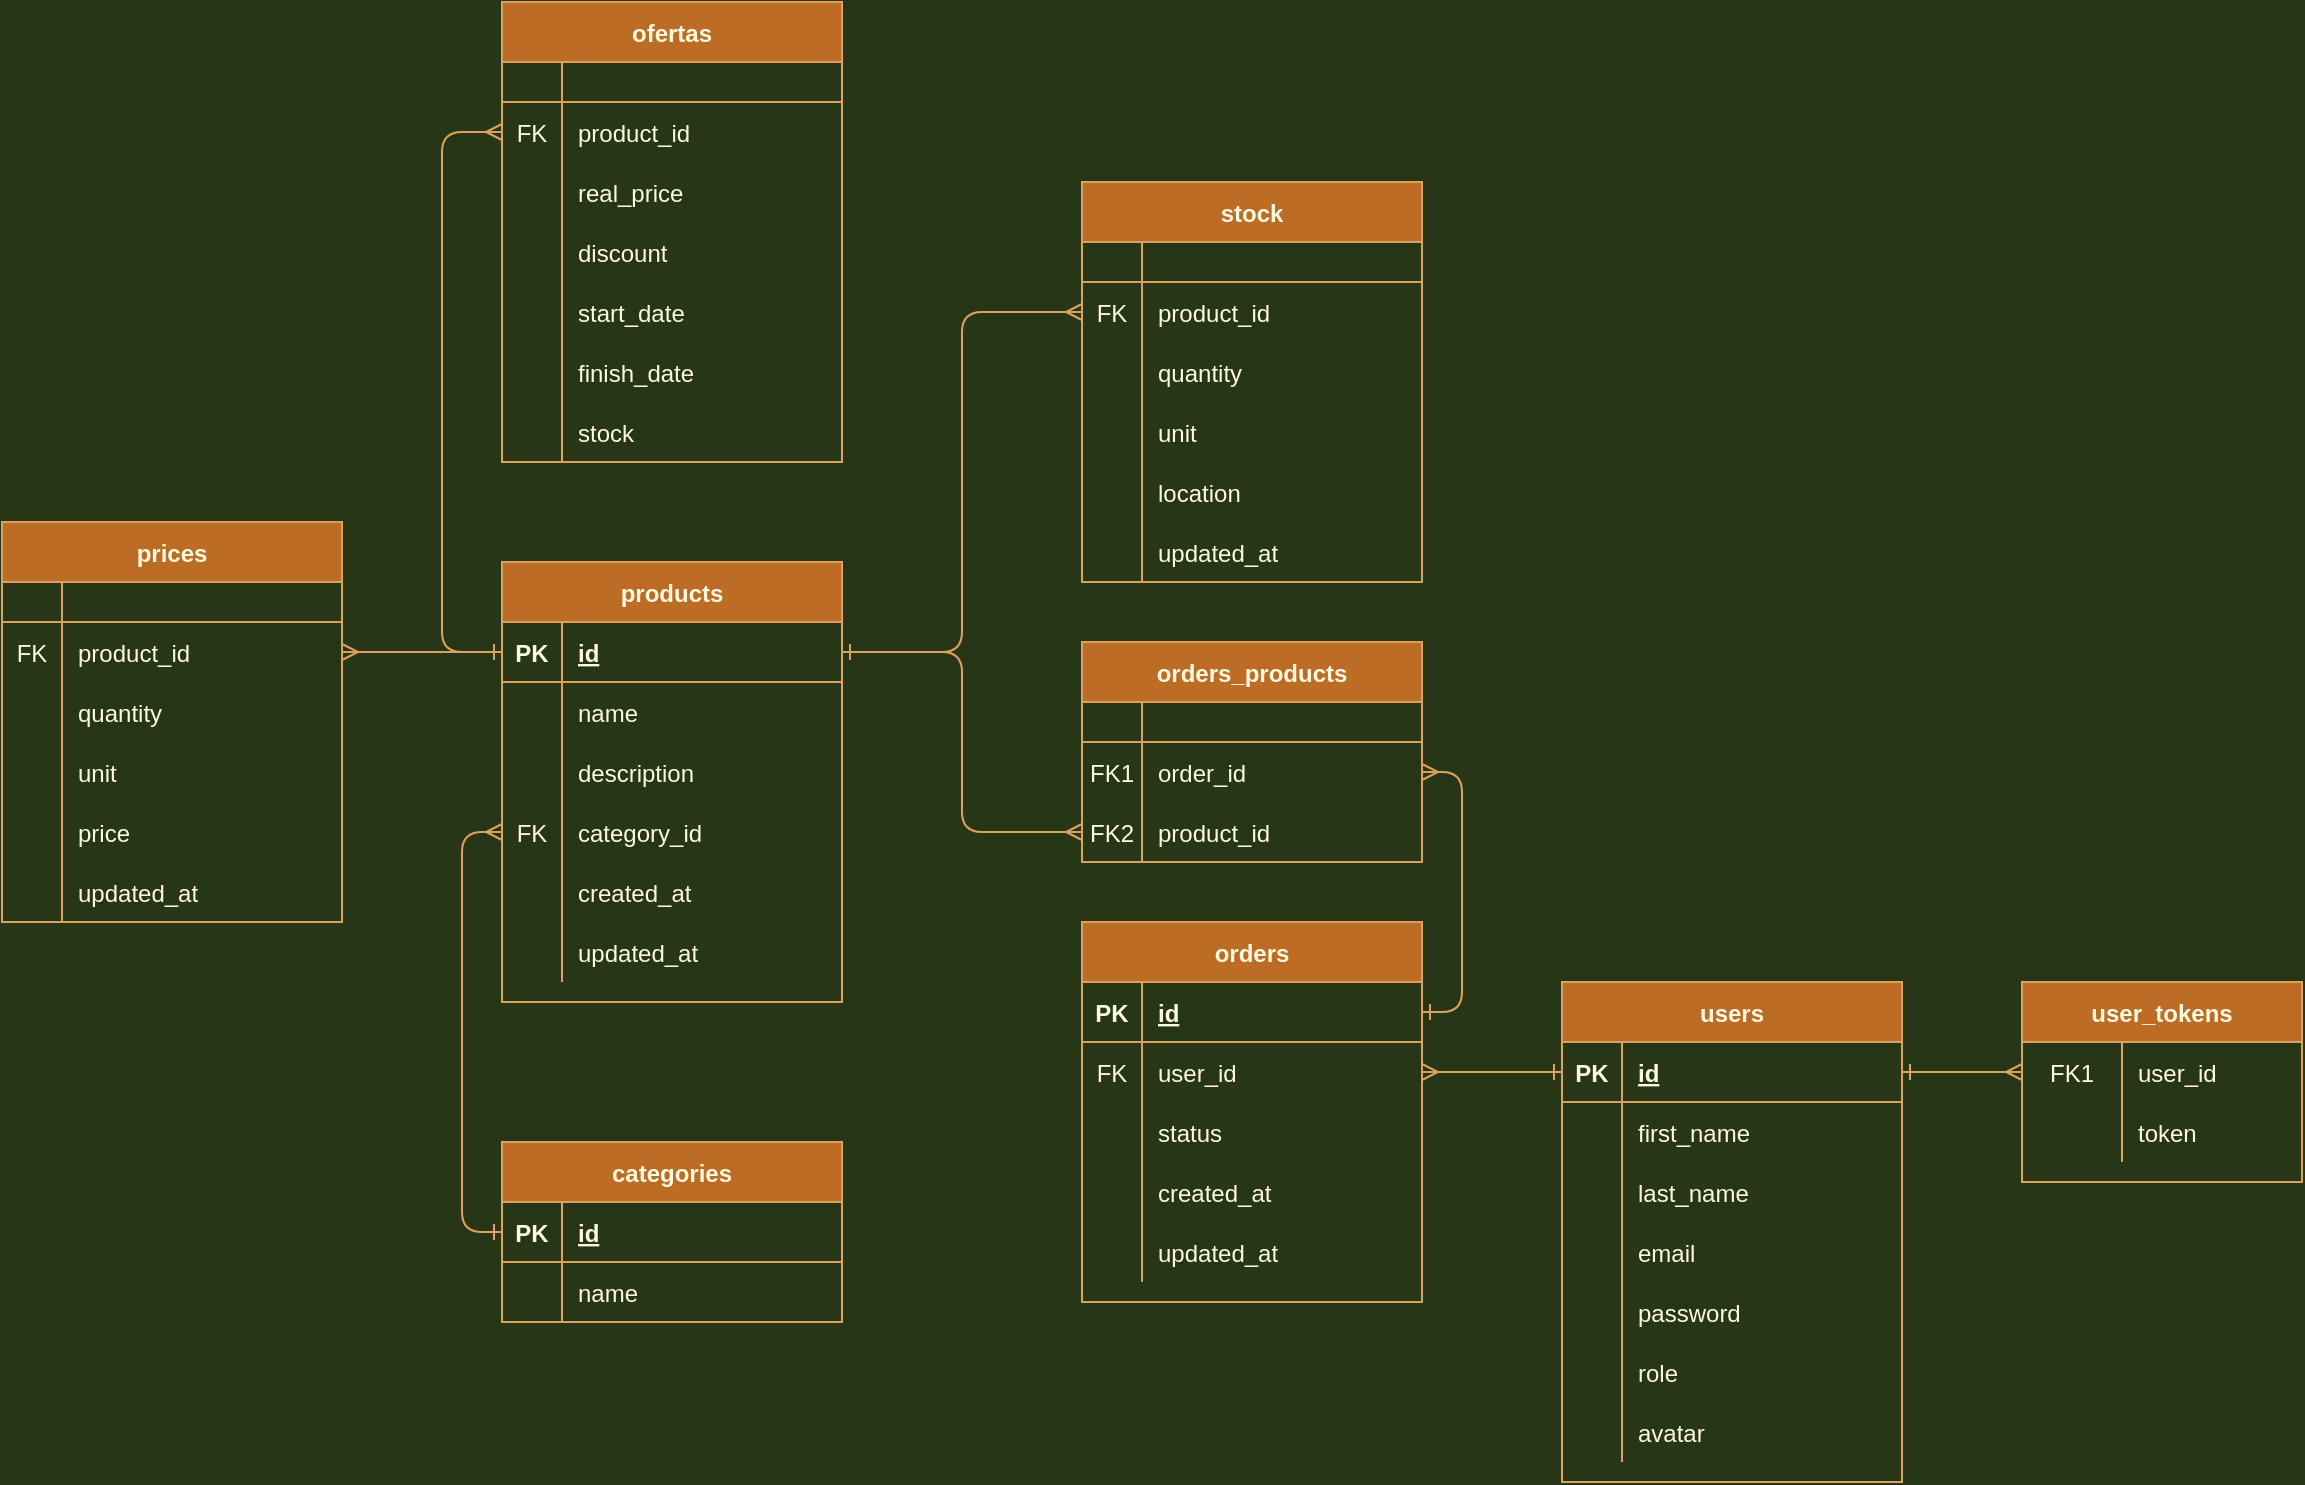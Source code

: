 <mxfile version="13.6.2" type="device"><diagram id="R2lEEEUBdFMjLlhIrx00" name="Page-1"><mxGraphModel dx="1435" dy="567" grid="1" gridSize="10" guides="1" tooltips="1" connect="1" arrows="1" fold="1" page="1" pageScale="1" pageWidth="2339" pageHeight="3300" background="#283618" math="0" shadow="0" extFonts="Permanent Marker^https://fonts.googleapis.com/css?family=Permanent+Marker"><root><mxCell id="0"/><mxCell id="1" parent="0"/><mxCell id="SYfzDxAd3I1rTl1McYDr-88" style="edgeStyle=orthogonalEdgeStyle;orthogonalLoop=1;jettySize=auto;html=1;exitX=1;exitY=0.5;exitDx=0;exitDy=0;entryX=1;entryY=0.5;entryDx=0;entryDy=0;startArrow=ERmany;startFill=0;endArrow=ERone;endFill=0;strokeColor=#DDA15E;fillColor=#BC6C25;fontColor=#FEFAE0;labelBackgroundColor=#283618;" parent="1" source="SYfzDxAd3I1rTl1McYDr-72" target="SYfzDxAd3I1rTl1McYDr-53" edge="1"><mxGeometry relative="1" as="geometry"/></mxCell><mxCell id="SYfzDxAd3I1rTl1McYDr-89" style="edgeStyle=orthogonalEdgeStyle;orthogonalLoop=1;jettySize=auto;html=1;exitX=0;exitY=0.5;exitDx=0;exitDy=0;entryX=1;entryY=0.5;entryDx=0;entryDy=0;startArrow=ERmany;startFill=0;endArrow=ERone;endFill=0;strokeColor=#DDA15E;fillColor=#BC6C25;fontColor=#FEFAE0;labelBackgroundColor=#283618;" parent="1" source="SYfzDxAd3I1rTl1McYDr-75" target="SYfzDxAd3I1rTl1McYDr-7" edge="1"><mxGeometry relative="1" as="geometry"/></mxCell><mxCell id="SYfzDxAd3I1rTl1McYDr-121" style="edgeStyle=orthogonalEdgeStyle;orthogonalLoop=1;jettySize=auto;html=1;exitX=0;exitY=0.5;exitDx=0;exitDy=0;entryX=1;entryY=0.5;entryDx=0;entryDy=0;startArrow=ERmany;startFill=0;endArrow=ERone;endFill=0;strokeColor=#DDA15E;fillColor=#BC6C25;fontColor=#FEFAE0;labelBackgroundColor=#283618;" parent="1" source="C-vyLk0tnHw3VtMMgP7b-6" target="C-vyLk0tnHw3VtMMgP7b-24" edge="1"><mxGeometry relative="1" as="geometry"/></mxCell><mxCell id="hUjxSvqDLBmVxp2FciCc-8" value="ofertas" style="shape=table;startSize=30;container=1;collapsible=1;childLayout=tableLayout;fixedRows=1;rowLines=0;fontStyle=1;align=center;resizeLast=1;fillColor=#BC6C25;strokeColor=#DDA15E;fontColor=#FEFAE0;" vertex="1" parent="1"><mxGeometry x="400" y="100" width="170" height="230" as="geometry"/></mxCell><mxCell id="hUjxSvqDLBmVxp2FciCc-9" value="" style="shape=partialRectangle;collapsible=0;dropTarget=0;pointerEvents=0;fillColor=none;points=[[0,0.5],[1,0.5]];portConstraint=eastwest;top=0;left=0;right=0;bottom=1;strokeColor=#DDA15E;fontColor=#FEFAE0;" vertex="1" parent="hUjxSvqDLBmVxp2FciCc-8"><mxGeometry y="30" width="170" height="20" as="geometry"/></mxCell><mxCell id="hUjxSvqDLBmVxp2FciCc-10" value="" style="shape=partialRectangle;overflow=hidden;connectable=0;fillColor=none;top=0;left=0;bottom=0;right=0;fontStyle=1;strokeColor=#DDA15E;fontColor=#FEFAE0;" vertex="1" parent="hUjxSvqDLBmVxp2FciCc-9"><mxGeometry width="30" height="20" as="geometry"/></mxCell><mxCell id="hUjxSvqDLBmVxp2FciCc-11" value="" style="shape=partialRectangle;overflow=hidden;connectable=0;fillColor=none;top=0;left=0;bottom=0;right=0;align=left;spacingLeft=6;fontStyle=5;strokeColor=#DDA15E;fontColor=#FEFAE0;" vertex="1" parent="hUjxSvqDLBmVxp2FciCc-9"><mxGeometry x="30" width="140" height="20" as="geometry"/></mxCell><mxCell id="hUjxSvqDLBmVxp2FciCc-12" value="" style="shape=partialRectangle;collapsible=0;dropTarget=0;pointerEvents=0;fillColor=none;points=[[0,0.5],[1,0.5]];portConstraint=eastwest;top=0;left=0;right=0;bottom=0;strokeColor=#DDA15E;fontColor=#FEFAE0;" vertex="1" parent="hUjxSvqDLBmVxp2FciCc-8"><mxGeometry y="50" width="170" height="30" as="geometry"/></mxCell><mxCell id="hUjxSvqDLBmVxp2FciCc-13" value="FK" style="shape=partialRectangle;overflow=hidden;connectable=0;fillColor=none;top=0;left=0;bottom=0;right=0;strokeColor=#DDA15E;fontColor=#FEFAE0;" vertex="1" parent="hUjxSvqDLBmVxp2FciCc-12"><mxGeometry width="30" height="30" as="geometry"/></mxCell><mxCell id="hUjxSvqDLBmVxp2FciCc-14" value="product_id" style="shape=partialRectangle;overflow=hidden;connectable=0;fillColor=none;top=0;left=0;bottom=0;right=0;align=left;spacingLeft=6;strokeColor=#DDA15E;fontColor=#FEFAE0;" vertex="1" parent="hUjxSvqDLBmVxp2FciCc-12"><mxGeometry x="30" width="140" height="30" as="geometry"/></mxCell><mxCell id="hUjxSvqDLBmVxp2FciCc-15" value="" style="shape=partialRectangle;collapsible=0;dropTarget=0;pointerEvents=0;fillColor=none;points=[[0,0.5],[1,0.5]];portConstraint=eastwest;top=0;left=0;right=0;bottom=0;strokeColor=#DDA15E;fontColor=#FEFAE0;" vertex="1" parent="hUjxSvqDLBmVxp2FciCc-8"><mxGeometry y="80" width="170" height="30" as="geometry"/></mxCell><mxCell id="hUjxSvqDLBmVxp2FciCc-16" value="" style="shape=partialRectangle;overflow=hidden;connectable=0;fillColor=none;top=0;left=0;bottom=0;right=0;strokeColor=#DDA15E;fontColor=#FEFAE0;" vertex="1" parent="hUjxSvqDLBmVxp2FciCc-15"><mxGeometry width="30" height="30" as="geometry"/></mxCell><mxCell id="hUjxSvqDLBmVxp2FciCc-17" value="real_price" style="shape=partialRectangle;overflow=hidden;connectable=0;fillColor=none;top=0;left=0;bottom=0;right=0;align=left;spacingLeft=6;strokeColor=#DDA15E;fontColor=#FEFAE0;" vertex="1" parent="hUjxSvqDLBmVxp2FciCc-15"><mxGeometry x="30" width="140" height="30" as="geometry"/></mxCell><mxCell id="hUjxSvqDLBmVxp2FciCc-18" value="" style="shape=partialRectangle;collapsible=0;dropTarget=0;pointerEvents=0;fillColor=none;points=[[0,0.5],[1,0.5]];portConstraint=eastwest;top=0;left=0;right=0;bottom=0;strokeColor=#DDA15E;fontColor=#FEFAE0;" vertex="1" parent="hUjxSvqDLBmVxp2FciCc-8"><mxGeometry y="110" width="170" height="30" as="geometry"/></mxCell><mxCell id="hUjxSvqDLBmVxp2FciCc-19" value="" style="shape=partialRectangle;overflow=hidden;connectable=0;fillColor=none;top=0;left=0;bottom=0;right=0;strokeColor=#DDA15E;fontColor=#FEFAE0;" vertex="1" parent="hUjxSvqDLBmVxp2FciCc-18"><mxGeometry width="30" height="30" as="geometry"/></mxCell><mxCell id="hUjxSvqDLBmVxp2FciCc-20" value="discount" style="shape=partialRectangle;overflow=hidden;connectable=0;fillColor=none;top=0;left=0;bottom=0;right=0;align=left;spacingLeft=6;strokeColor=#DDA15E;fontColor=#FEFAE0;" vertex="1" parent="hUjxSvqDLBmVxp2FciCc-18"><mxGeometry x="30" width="140" height="30" as="geometry"/></mxCell><mxCell id="hUjxSvqDLBmVxp2FciCc-21" value="" style="shape=partialRectangle;collapsible=0;dropTarget=0;pointerEvents=0;fillColor=none;points=[[0,0.5],[1,0.5]];portConstraint=eastwest;top=0;left=0;right=0;bottom=0;strokeColor=#DDA15E;fontColor=#FEFAE0;" vertex="1" parent="hUjxSvqDLBmVxp2FciCc-8"><mxGeometry y="140" width="170" height="30" as="geometry"/></mxCell><mxCell id="hUjxSvqDLBmVxp2FciCc-22" value="" style="shape=partialRectangle;overflow=hidden;connectable=0;fillColor=none;top=0;left=0;bottom=0;right=0;strokeColor=#DDA15E;fontColor=#FEFAE0;" vertex="1" parent="hUjxSvqDLBmVxp2FciCc-21"><mxGeometry width="30" height="30" as="geometry"/></mxCell><mxCell id="hUjxSvqDLBmVxp2FciCc-23" value="start_date" style="shape=partialRectangle;overflow=hidden;connectable=0;fillColor=none;top=0;left=0;bottom=0;right=0;align=left;spacingLeft=6;strokeColor=#DDA15E;fontColor=#FEFAE0;" vertex="1" parent="hUjxSvqDLBmVxp2FciCc-21"><mxGeometry x="30" width="140" height="30" as="geometry"/></mxCell><mxCell id="hUjxSvqDLBmVxp2FciCc-24" value="" style="shape=partialRectangle;collapsible=0;dropTarget=0;pointerEvents=0;fillColor=none;points=[[0,0.5],[1,0.5]];portConstraint=eastwest;top=0;left=0;right=0;bottom=0;strokeColor=#DDA15E;fontColor=#FEFAE0;" vertex="1" parent="hUjxSvqDLBmVxp2FciCc-8"><mxGeometry y="170" width="170" height="30" as="geometry"/></mxCell><mxCell id="hUjxSvqDLBmVxp2FciCc-25" value="" style="shape=partialRectangle;overflow=hidden;connectable=0;fillColor=none;top=0;left=0;bottom=0;right=0;strokeColor=#DDA15E;fontColor=#FEFAE0;" vertex="1" parent="hUjxSvqDLBmVxp2FciCc-24"><mxGeometry width="30" height="30" as="geometry"/></mxCell><mxCell id="hUjxSvqDLBmVxp2FciCc-26" value="finish_date" style="shape=partialRectangle;overflow=hidden;connectable=0;fillColor=none;top=0;left=0;bottom=0;right=0;align=left;spacingLeft=6;strokeColor=#DDA15E;fontColor=#FEFAE0;" vertex="1" parent="hUjxSvqDLBmVxp2FciCc-24"><mxGeometry x="30" width="140" height="30" as="geometry"/></mxCell><mxCell id="hUjxSvqDLBmVxp2FciCc-39" value="" style="shape=partialRectangle;collapsible=0;dropTarget=0;pointerEvents=0;fillColor=none;points=[[0,0.5],[1,0.5]];portConstraint=eastwest;top=0;left=0;right=0;bottom=0;strokeColor=#DDA15E;fontColor=#FEFAE0;" vertex="1" parent="hUjxSvqDLBmVxp2FciCc-8"><mxGeometry y="200" width="170" height="30" as="geometry"/></mxCell><mxCell id="hUjxSvqDLBmVxp2FciCc-40" value="" style="shape=partialRectangle;overflow=hidden;connectable=0;fillColor=none;top=0;left=0;bottom=0;right=0;strokeColor=#DDA15E;fontColor=#FEFAE0;" vertex="1" parent="hUjxSvqDLBmVxp2FciCc-39"><mxGeometry width="30" height="30" as="geometry"/></mxCell><mxCell id="hUjxSvqDLBmVxp2FciCc-41" value="stock" style="shape=partialRectangle;overflow=hidden;connectable=0;fillColor=none;top=0;left=0;bottom=0;right=0;align=left;spacingLeft=6;strokeColor=#DDA15E;fontColor=#FEFAE0;" vertex="1" parent="hUjxSvqDLBmVxp2FciCc-39"><mxGeometry x="30" width="140" height="30" as="geometry"/></mxCell><mxCell id="SYfzDxAd3I1rTl1McYDr-52" value="orders" style="shape=table;startSize=30;container=1;collapsible=1;childLayout=tableLayout;fixedRows=1;rowLines=0;fontStyle=1;align=center;resizeLast=1;fillColor=#BC6C25;strokeColor=#DDA15E;fontColor=#FEFAE0;" parent="1" vertex="1"><mxGeometry x="690" y="560" width="170" height="190" as="geometry"/></mxCell><mxCell id="SYfzDxAd3I1rTl1McYDr-53" value="" style="shape=partialRectangle;collapsible=0;dropTarget=0;pointerEvents=0;fillColor=none;points=[[0,0.5],[1,0.5]];portConstraint=eastwest;top=0;left=0;right=0;bottom=1;strokeColor=#DDA15E;fontColor=#FEFAE0;" parent="SYfzDxAd3I1rTl1McYDr-52" vertex="1"><mxGeometry y="30" width="170" height="30" as="geometry"/></mxCell><mxCell id="SYfzDxAd3I1rTl1McYDr-54" value="PK" style="shape=partialRectangle;overflow=hidden;connectable=0;fillColor=none;top=0;left=0;bottom=0;right=0;fontStyle=1;strokeColor=#DDA15E;fontColor=#FEFAE0;" parent="SYfzDxAd3I1rTl1McYDr-53" vertex="1"><mxGeometry width="30" height="30" as="geometry"/></mxCell><mxCell id="SYfzDxAd3I1rTl1McYDr-55" value="id" style="shape=partialRectangle;overflow=hidden;connectable=0;fillColor=none;top=0;left=0;bottom=0;right=0;align=left;spacingLeft=6;fontStyle=5;strokeColor=#DDA15E;fontColor=#FEFAE0;" parent="SYfzDxAd3I1rTl1McYDr-53" vertex="1"><mxGeometry x="30" width="140" height="30" as="geometry"/></mxCell><mxCell id="SYfzDxAd3I1rTl1McYDr-56" value="" style="shape=partialRectangle;collapsible=0;dropTarget=0;pointerEvents=0;fillColor=none;points=[[0,0.5],[1,0.5]];portConstraint=eastwest;top=0;left=0;right=0;bottom=0;strokeColor=#DDA15E;fontColor=#FEFAE0;" parent="SYfzDxAd3I1rTl1McYDr-52" vertex="1"><mxGeometry y="60" width="170" height="30" as="geometry"/></mxCell><mxCell id="SYfzDxAd3I1rTl1McYDr-57" value="FK" style="shape=partialRectangle;overflow=hidden;connectable=0;fillColor=none;top=0;left=0;bottom=0;right=0;strokeColor=#DDA15E;fontColor=#FEFAE0;" parent="SYfzDxAd3I1rTl1McYDr-56" vertex="1"><mxGeometry width="30" height="30" as="geometry"/></mxCell><mxCell id="SYfzDxAd3I1rTl1McYDr-58" value="user_id" style="shape=partialRectangle;overflow=hidden;connectable=0;fillColor=none;top=0;left=0;bottom=0;right=0;align=left;spacingLeft=6;strokeColor=#DDA15E;fontColor=#FEFAE0;" parent="SYfzDxAd3I1rTl1McYDr-56" vertex="1"><mxGeometry x="30" width="140" height="30" as="geometry"/></mxCell><mxCell id="SYfzDxAd3I1rTl1McYDr-59" value="" style="shape=partialRectangle;collapsible=0;dropTarget=0;pointerEvents=0;fillColor=none;points=[[0,0.5],[1,0.5]];portConstraint=eastwest;top=0;left=0;right=0;bottom=0;strokeColor=#DDA15E;fontColor=#FEFAE0;" parent="SYfzDxAd3I1rTl1McYDr-52" vertex="1"><mxGeometry y="90" width="170" height="30" as="geometry"/></mxCell><mxCell id="SYfzDxAd3I1rTl1McYDr-60" value="" style="shape=partialRectangle;overflow=hidden;connectable=0;fillColor=none;top=0;left=0;bottom=0;right=0;strokeColor=#DDA15E;fontColor=#FEFAE0;" parent="SYfzDxAd3I1rTl1McYDr-59" vertex="1"><mxGeometry width="30" height="30" as="geometry"/></mxCell><mxCell id="SYfzDxAd3I1rTl1McYDr-61" value="status" style="shape=partialRectangle;overflow=hidden;connectable=0;fillColor=none;top=0;left=0;bottom=0;right=0;align=left;spacingLeft=6;strokeColor=#DDA15E;fontColor=#FEFAE0;" parent="SYfzDxAd3I1rTl1McYDr-59" vertex="1"><mxGeometry x="30" width="140" height="30" as="geometry"/></mxCell><mxCell id="SYfzDxAd3I1rTl1McYDr-62" value="" style="shape=partialRectangle;collapsible=0;dropTarget=0;pointerEvents=0;fillColor=none;points=[[0,0.5],[1,0.5]];portConstraint=eastwest;top=0;left=0;right=0;bottom=0;strokeColor=#DDA15E;fontColor=#FEFAE0;" parent="SYfzDxAd3I1rTl1McYDr-52" vertex="1"><mxGeometry y="120" width="170" height="30" as="geometry"/></mxCell><mxCell id="SYfzDxAd3I1rTl1McYDr-63" value="" style="shape=partialRectangle;overflow=hidden;connectable=0;fillColor=none;top=0;left=0;bottom=0;right=0;strokeColor=#DDA15E;fontColor=#FEFAE0;" parent="SYfzDxAd3I1rTl1McYDr-62" vertex="1"><mxGeometry width="30" height="30" as="geometry"/></mxCell><mxCell id="SYfzDxAd3I1rTl1McYDr-64" value="created_at" style="shape=partialRectangle;overflow=hidden;connectable=0;fillColor=none;top=0;left=0;bottom=0;right=0;align=left;spacingLeft=6;strokeColor=#DDA15E;fontColor=#FEFAE0;" parent="SYfzDxAd3I1rTl1McYDr-62" vertex="1"><mxGeometry x="30" width="140" height="30" as="geometry"/></mxCell><mxCell id="SYfzDxAd3I1rTl1McYDr-65" value="" style="shape=partialRectangle;collapsible=0;dropTarget=0;pointerEvents=0;fillColor=none;points=[[0,0.5],[1,0.5]];portConstraint=eastwest;top=0;left=0;right=0;bottom=0;strokeColor=#DDA15E;fontColor=#FEFAE0;" parent="SYfzDxAd3I1rTl1McYDr-52" vertex="1"><mxGeometry y="150" width="170" height="30" as="geometry"/></mxCell><mxCell id="SYfzDxAd3I1rTl1McYDr-66" value="" style="shape=partialRectangle;overflow=hidden;connectable=0;fillColor=none;top=0;left=0;bottom=0;right=0;strokeColor=#DDA15E;fontColor=#FEFAE0;" parent="SYfzDxAd3I1rTl1McYDr-65" vertex="1"><mxGeometry width="30" height="30" as="geometry"/></mxCell><mxCell id="SYfzDxAd3I1rTl1McYDr-67" value="updated_at" style="shape=partialRectangle;overflow=hidden;connectable=0;fillColor=none;top=0;left=0;bottom=0;right=0;align=left;spacingLeft=6;strokeColor=#DDA15E;fontColor=#FEFAE0;" parent="SYfzDxAd3I1rTl1McYDr-65" vertex="1"><mxGeometry x="30" width="140" height="30" as="geometry"/></mxCell><mxCell id="SYfzDxAd3I1rTl1McYDr-176" style="edgeStyle=orthogonalEdgeStyle;orthogonalLoop=1;jettySize=auto;html=1;exitX=0;exitY=0.5;exitDx=0;exitDy=0;entryX=0;entryY=0.5;entryDx=0;entryDy=0;startArrow=ERone;startFill=0;endArrow=ERmany;endFill=0;strokeColor=#DDA15E;fillColor=#BC6C25;fontColor=#FEFAE0;labelBackgroundColor=#283618;" parent="1" source="SYfzDxAd3I1rTl1McYDr-20" target="SYfzDxAd3I1rTl1McYDr-48" edge="1"><mxGeometry relative="1" as="geometry"/></mxCell><mxCell id="SYfzDxAd3I1rTl1McYDr-177" style="edgeStyle=orthogonalEdgeStyle;orthogonalLoop=1;jettySize=auto;html=1;exitX=0;exitY=0.5;exitDx=0;exitDy=0;entryX=1;entryY=0.5;entryDx=0;entryDy=0;startArrow=ERone;startFill=0;endArrow=ERmany;endFill=0;strokeColor=#DDA15E;fillColor=#BC6C25;fontColor=#FEFAE0;labelBackgroundColor=#283618;" parent="1" source="SYfzDxAd3I1rTl1McYDr-7" target="SYfzDxAd3I1rTl1McYDr-139" edge="1"><mxGeometry relative="1" as="geometry"/></mxCell><mxCell id="SYfzDxAd3I1rTl1McYDr-179" style="edgeStyle=orthogonalEdgeStyle;orthogonalLoop=1;jettySize=auto;html=1;exitX=0;exitY=0.5;exitDx=0;exitDy=0;entryX=1;entryY=0.5;entryDx=0;entryDy=0;startArrow=ERone;startFill=0;endArrow=ERmany;endFill=0;strokeColor=#DDA15E;fillColor=#BC6C25;fontColor=#FEFAE0;labelBackgroundColor=#283618;" parent="1" source="C-vyLk0tnHw3VtMMgP7b-24" target="SYfzDxAd3I1rTl1McYDr-56" edge="1"><mxGeometry relative="1" as="geometry"/></mxCell><mxCell id="SYfzDxAd3I1rTl1McYDr-6" value="products" style="shape=table;startSize=30;container=1;collapsible=1;childLayout=tableLayout;fixedRows=1;rowLines=0;fontStyle=1;align=center;resizeLast=1;fillColor=#BC6C25;strokeColor=#DDA15E;fontColor=#FEFAE0;" parent="1" vertex="1"><mxGeometry x="400" y="380" width="170" height="220" as="geometry"/></mxCell><mxCell id="SYfzDxAd3I1rTl1McYDr-7" value="" style="shape=partialRectangle;collapsible=0;dropTarget=0;pointerEvents=0;fillColor=none;points=[[0,0.5],[1,0.5]];portConstraint=eastwest;top=0;left=0;right=0;bottom=1;strokeColor=#DDA15E;fontColor=#FEFAE0;" parent="SYfzDxAd3I1rTl1McYDr-6" vertex="1"><mxGeometry y="30" width="170" height="30" as="geometry"/></mxCell><mxCell id="SYfzDxAd3I1rTl1McYDr-8" value="PK" style="shape=partialRectangle;overflow=hidden;connectable=0;fillColor=none;top=0;left=0;bottom=0;right=0;fontStyle=1;strokeColor=#DDA15E;fontColor=#FEFAE0;" parent="SYfzDxAd3I1rTl1McYDr-7" vertex="1"><mxGeometry width="30" height="30" as="geometry"/></mxCell><mxCell id="SYfzDxAd3I1rTl1McYDr-9" value="id" style="shape=partialRectangle;overflow=hidden;connectable=0;fillColor=none;top=0;left=0;bottom=0;right=0;align=left;spacingLeft=6;fontStyle=5;strokeColor=#DDA15E;fontColor=#FEFAE0;" parent="SYfzDxAd3I1rTl1McYDr-7" vertex="1"><mxGeometry x="30" width="140" height="30" as="geometry"/></mxCell><mxCell id="SYfzDxAd3I1rTl1McYDr-10" value="" style="shape=partialRectangle;collapsible=0;dropTarget=0;pointerEvents=0;fillColor=none;points=[[0,0.5],[1,0.5]];portConstraint=eastwest;top=0;left=0;right=0;bottom=0;strokeColor=#DDA15E;fontColor=#FEFAE0;" parent="SYfzDxAd3I1rTl1McYDr-6" vertex="1"><mxGeometry y="60" width="170" height="30" as="geometry"/></mxCell><mxCell id="SYfzDxAd3I1rTl1McYDr-11" value="" style="shape=partialRectangle;overflow=hidden;connectable=0;fillColor=none;top=0;left=0;bottom=0;right=0;strokeColor=#DDA15E;fontColor=#FEFAE0;" parent="SYfzDxAd3I1rTl1McYDr-10" vertex="1"><mxGeometry width="30" height="30" as="geometry"/></mxCell><mxCell id="SYfzDxAd3I1rTl1McYDr-12" value="name" style="shape=partialRectangle;overflow=hidden;connectable=0;fillColor=none;top=0;left=0;bottom=0;right=0;align=left;spacingLeft=6;strokeColor=#DDA15E;fontColor=#FEFAE0;" parent="SYfzDxAd3I1rTl1McYDr-10" vertex="1"><mxGeometry x="30" width="140" height="30" as="geometry"/></mxCell><mxCell id="SYfzDxAd3I1rTl1McYDr-45" value="" style="shape=partialRectangle;collapsible=0;dropTarget=0;pointerEvents=0;fillColor=none;points=[[0,0.5],[1,0.5]];portConstraint=eastwest;top=0;left=0;right=0;bottom=0;strokeColor=#DDA15E;fontColor=#FEFAE0;" parent="SYfzDxAd3I1rTl1McYDr-6" vertex="1"><mxGeometry y="90" width="170" height="30" as="geometry"/></mxCell><mxCell id="SYfzDxAd3I1rTl1McYDr-46" value="" style="shape=partialRectangle;overflow=hidden;connectable=0;fillColor=none;top=0;left=0;bottom=0;right=0;strokeColor=#DDA15E;fontColor=#FEFAE0;" parent="SYfzDxAd3I1rTl1McYDr-45" vertex="1"><mxGeometry width="30" height="30" as="geometry"/></mxCell><mxCell id="SYfzDxAd3I1rTl1McYDr-47" value="description" style="shape=partialRectangle;overflow=hidden;connectable=0;fillColor=none;top=0;left=0;bottom=0;right=0;align=left;spacingLeft=6;strokeColor=#DDA15E;fontColor=#FEFAE0;" parent="SYfzDxAd3I1rTl1McYDr-45" vertex="1"><mxGeometry x="30" width="140" height="30" as="geometry"/></mxCell><mxCell id="SYfzDxAd3I1rTl1McYDr-48" value="" style="shape=partialRectangle;collapsible=0;dropTarget=0;pointerEvents=0;fillColor=none;points=[[0,0.5],[1,0.5]];portConstraint=eastwest;top=0;left=0;right=0;bottom=0;strokeColor=#DDA15E;fontColor=#FEFAE0;" parent="SYfzDxAd3I1rTl1McYDr-6" vertex="1"><mxGeometry y="120" width="170" height="30" as="geometry"/></mxCell><mxCell id="SYfzDxAd3I1rTl1McYDr-49" value="FK" style="shape=partialRectangle;overflow=hidden;connectable=0;fillColor=none;top=0;left=0;bottom=0;right=0;strokeColor=#DDA15E;fontColor=#FEFAE0;" parent="SYfzDxAd3I1rTl1McYDr-48" vertex="1"><mxGeometry width="30" height="30" as="geometry"/></mxCell><mxCell id="SYfzDxAd3I1rTl1McYDr-50" value="category_id" style="shape=partialRectangle;overflow=hidden;connectable=0;fillColor=none;top=0;left=0;bottom=0;right=0;align=left;spacingLeft=6;strokeColor=#DDA15E;fontColor=#FEFAE0;" parent="SYfzDxAd3I1rTl1McYDr-48" vertex="1"><mxGeometry x="30" width="140" height="30" as="geometry"/></mxCell><mxCell id="hUjxSvqDLBmVxp2FciCc-2" value="" style="shape=partialRectangle;collapsible=0;dropTarget=0;pointerEvents=0;fillColor=none;points=[[0,0.5],[1,0.5]];portConstraint=eastwest;top=0;left=0;right=0;bottom=0;strokeColor=#DDA15E;fontColor=#FEFAE0;" vertex="1" parent="SYfzDxAd3I1rTl1McYDr-6"><mxGeometry y="150" width="170" height="30" as="geometry"/></mxCell><mxCell id="hUjxSvqDLBmVxp2FciCc-3" value="" style="shape=partialRectangle;overflow=hidden;connectable=0;fillColor=none;top=0;left=0;bottom=0;right=0;strokeColor=#DDA15E;fontColor=#FEFAE0;" vertex="1" parent="hUjxSvqDLBmVxp2FciCc-2"><mxGeometry width="30" height="30" as="geometry"/></mxCell><mxCell id="hUjxSvqDLBmVxp2FciCc-4" value="created_at" style="shape=partialRectangle;overflow=hidden;connectable=0;fillColor=none;top=0;left=0;bottom=0;right=0;align=left;spacingLeft=6;strokeColor=#DDA15E;fontColor=#FEFAE0;" vertex="1" parent="hUjxSvqDLBmVxp2FciCc-2"><mxGeometry x="30" width="140" height="30" as="geometry"/></mxCell><mxCell id="hUjxSvqDLBmVxp2FciCc-5" value="" style="shape=partialRectangle;collapsible=0;dropTarget=0;pointerEvents=0;fillColor=none;points=[[0,0.5],[1,0.5]];portConstraint=eastwest;top=0;left=0;right=0;bottom=0;strokeColor=#DDA15E;fontColor=#FEFAE0;" vertex="1" parent="SYfzDxAd3I1rTl1McYDr-6"><mxGeometry y="180" width="170" height="30" as="geometry"/></mxCell><mxCell id="hUjxSvqDLBmVxp2FciCc-6" value="" style="shape=partialRectangle;overflow=hidden;connectable=0;fillColor=none;top=0;left=0;bottom=0;right=0;strokeColor=#DDA15E;fontColor=#FEFAE0;" vertex="1" parent="hUjxSvqDLBmVxp2FciCc-5"><mxGeometry width="30" height="30" as="geometry"/></mxCell><mxCell id="hUjxSvqDLBmVxp2FciCc-7" value="updated_at" style="shape=partialRectangle;overflow=hidden;connectable=0;fillColor=none;top=0;left=0;bottom=0;right=0;align=left;spacingLeft=6;strokeColor=#DDA15E;fontColor=#FEFAE0;" vertex="1" parent="hUjxSvqDLBmVxp2FciCc-5"><mxGeometry x="30" width="140" height="30" as="geometry"/></mxCell><mxCell id="SYfzDxAd3I1rTl1McYDr-135" value="prices" style="shape=table;startSize=30;container=1;collapsible=1;childLayout=tableLayout;fixedRows=1;rowLines=0;fontStyle=1;align=center;resizeLast=1;fillColor=#BC6C25;strokeColor=#DDA15E;fontColor=#FEFAE0;" parent="1" vertex="1"><mxGeometry x="150" y="360" width="170" height="200" as="geometry"/></mxCell><mxCell id="SYfzDxAd3I1rTl1McYDr-136" value="" style="shape=partialRectangle;collapsible=0;dropTarget=0;pointerEvents=0;fillColor=none;points=[[0,0.5],[1,0.5]];portConstraint=eastwest;top=0;left=0;right=0;bottom=1;strokeColor=#DDA15E;fontColor=#FEFAE0;" parent="SYfzDxAd3I1rTl1McYDr-135" vertex="1"><mxGeometry y="30" width="170" height="20" as="geometry"/></mxCell><mxCell id="SYfzDxAd3I1rTl1McYDr-137" value="" style="shape=partialRectangle;overflow=hidden;connectable=0;fillColor=none;top=0;left=0;bottom=0;right=0;fontStyle=1;strokeColor=#DDA15E;fontColor=#FEFAE0;" parent="SYfzDxAd3I1rTl1McYDr-136" vertex="1"><mxGeometry width="30" height="20" as="geometry"/></mxCell><mxCell id="SYfzDxAd3I1rTl1McYDr-138" value="" style="shape=partialRectangle;overflow=hidden;connectable=0;fillColor=none;top=0;left=0;bottom=0;right=0;align=left;spacingLeft=6;fontStyle=5;strokeColor=#DDA15E;fontColor=#FEFAE0;" parent="SYfzDxAd3I1rTl1McYDr-136" vertex="1"><mxGeometry x="30" width="140" height="20" as="geometry"/></mxCell><mxCell id="SYfzDxAd3I1rTl1McYDr-139" value="" style="shape=partialRectangle;collapsible=0;dropTarget=0;pointerEvents=0;fillColor=none;points=[[0,0.5],[1,0.5]];portConstraint=eastwest;top=0;left=0;right=0;bottom=0;strokeColor=#DDA15E;fontColor=#FEFAE0;" parent="SYfzDxAd3I1rTl1McYDr-135" vertex="1"><mxGeometry y="50" width="170" height="30" as="geometry"/></mxCell><mxCell id="SYfzDxAd3I1rTl1McYDr-140" value="FK" style="shape=partialRectangle;overflow=hidden;connectable=0;fillColor=none;top=0;left=0;bottom=0;right=0;strokeColor=#DDA15E;fontColor=#FEFAE0;" parent="SYfzDxAd3I1rTl1McYDr-139" vertex="1"><mxGeometry width="30" height="30" as="geometry"/></mxCell><mxCell id="SYfzDxAd3I1rTl1McYDr-141" value="product_id" style="shape=partialRectangle;overflow=hidden;connectable=0;fillColor=none;top=0;left=0;bottom=0;right=0;align=left;spacingLeft=6;strokeColor=#DDA15E;fontColor=#FEFAE0;" parent="SYfzDxAd3I1rTl1McYDr-139" vertex="1"><mxGeometry x="30" width="140" height="30" as="geometry"/></mxCell><mxCell id="SYfzDxAd3I1rTl1McYDr-163" value="" style="shape=partialRectangle;collapsible=0;dropTarget=0;pointerEvents=0;fillColor=none;points=[[0,0.5],[1,0.5]];portConstraint=eastwest;top=0;left=0;right=0;bottom=0;strokeColor=#DDA15E;fontColor=#FEFAE0;" parent="SYfzDxAd3I1rTl1McYDr-135" vertex="1"><mxGeometry y="80" width="170" height="30" as="geometry"/></mxCell><mxCell id="SYfzDxAd3I1rTl1McYDr-164" value="" style="shape=partialRectangle;overflow=hidden;connectable=0;fillColor=none;top=0;left=0;bottom=0;right=0;strokeColor=#DDA15E;fontColor=#FEFAE0;" parent="SYfzDxAd3I1rTl1McYDr-163" vertex="1"><mxGeometry width="30" height="30" as="geometry"/></mxCell><mxCell id="SYfzDxAd3I1rTl1McYDr-165" value="quantity" style="shape=partialRectangle;overflow=hidden;connectable=0;fillColor=none;top=0;left=0;bottom=0;right=0;align=left;spacingLeft=6;strokeColor=#DDA15E;fontColor=#FEFAE0;" parent="SYfzDxAd3I1rTl1McYDr-163" vertex="1"><mxGeometry x="30" width="140" height="30" as="geometry"/></mxCell><mxCell id="SYfzDxAd3I1rTl1McYDr-166" value="" style="shape=partialRectangle;collapsible=0;dropTarget=0;pointerEvents=0;fillColor=none;points=[[0,0.5],[1,0.5]];portConstraint=eastwest;top=0;left=0;right=0;bottom=0;strokeColor=#DDA15E;fontColor=#FEFAE0;" parent="SYfzDxAd3I1rTl1McYDr-135" vertex="1"><mxGeometry y="110" width="170" height="30" as="geometry"/></mxCell><mxCell id="SYfzDxAd3I1rTl1McYDr-167" value="" style="shape=partialRectangle;overflow=hidden;connectable=0;fillColor=none;top=0;left=0;bottom=0;right=0;strokeColor=#DDA15E;fontColor=#FEFAE0;" parent="SYfzDxAd3I1rTl1McYDr-166" vertex="1"><mxGeometry width="30" height="30" as="geometry"/></mxCell><mxCell id="SYfzDxAd3I1rTl1McYDr-168" value="unit" style="shape=partialRectangle;overflow=hidden;connectable=0;fillColor=none;top=0;left=0;bottom=0;right=0;align=left;spacingLeft=6;strokeColor=#DDA15E;fontColor=#FEFAE0;" parent="SYfzDxAd3I1rTl1McYDr-166" vertex="1"><mxGeometry x="30" width="140" height="30" as="geometry"/></mxCell><mxCell id="SYfzDxAd3I1rTl1McYDr-172" value="" style="shape=partialRectangle;collapsible=0;dropTarget=0;pointerEvents=0;fillColor=none;points=[[0,0.5],[1,0.5]];portConstraint=eastwest;top=0;left=0;right=0;bottom=0;strokeColor=#DDA15E;fontColor=#FEFAE0;" parent="SYfzDxAd3I1rTl1McYDr-135" vertex="1"><mxGeometry y="140" width="170" height="30" as="geometry"/></mxCell><mxCell id="SYfzDxAd3I1rTl1McYDr-173" value="" style="shape=partialRectangle;overflow=hidden;connectable=0;fillColor=none;top=0;left=0;bottom=0;right=0;strokeColor=#DDA15E;fontColor=#FEFAE0;" parent="SYfzDxAd3I1rTl1McYDr-172" vertex="1"><mxGeometry width="30" height="30" as="geometry"/></mxCell><mxCell id="SYfzDxAd3I1rTl1McYDr-174" value="price" style="shape=partialRectangle;overflow=hidden;connectable=0;fillColor=none;top=0;left=0;bottom=0;right=0;align=left;spacingLeft=6;strokeColor=#DDA15E;fontColor=#FEFAE0;" parent="SYfzDxAd3I1rTl1McYDr-172" vertex="1"><mxGeometry x="30" width="140" height="30" as="geometry"/></mxCell><mxCell id="SYfzDxAd3I1rTl1McYDr-169" value="" style="shape=partialRectangle;collapsible=0;dropTarget=0;pointerEvents=0;fillColor=none;points=[[0,0.5],[1,0.5]];portConstraint=eastwest;top=0;left=0;right=0;bottom=0;strokeColor=#DDA15E;fontColor=#FEFAE0;" parent="SYfzDxAd3I1rTl1McYDr-135" vertex="1"><mxGeometry y="170" width="170" height="30" as="geometry"/></mxCell><mxCell id="SYfzDxAd3I1rTl1McYDr-170" value="" style="shape=partialRectangle;overflow=hidden;connectable=0;fillColor=none;top=0;left=0;bottom=0;right=0;strokeColor=#DDA15E;fontColor=#FEFAE0;" parent="SYfzDxAd3I1rTl1McYDr-169" vertex="1"><mxGeometry width="30" height="30" as="geometry"/></mxCell><mxCell id="SYfzDxAd3I1rTl1McYDr-171" value="updated_at" style="shape=partialRectangle;overflow=hidden;connectable=0;fillColor=none;top=0;left=0;bottom=0;right=0;align=left;spacingLeft=6;strokeColor=#DDA15E;fontColor=#FEFAE0;" parent="SYfzDxAd3I1rTl1McYDr-169" vertex="1"><mxGeometry x="30" width="140" height="30" as="geometry"/></mxCell><mxCell id="C-vyLk0tnHw3VtMMgP7b-23" value="users" style="shape=table;startSize=30;container=1;collapsible=1;childLayout=tableLayout;fixedRows=1;rowLines=0;fontStyle=1;align=center;resizeLast=1;fillColor=#BC6C25;strokeColor=#DDA15E;fontColor=#FEFAE0;" parent="1" vertex="1"><mxGeometry x="930" y="590" width="170" height="250" as="geometry"/></mxCell><mxCell id="C-vyLk0tnHw3VtMMgP7b-24" value="" style="shape=partialRectangle;collapsible=0;dropTarget=0;pointerEvents=0;fillColor=none;points=[[0,0.5],[1,0.5]];portConstraint=eastwest;top=0;left=0;right=0;bottom=1;strokeColor=#DDA15E;fontColor=#FEFAE0;" parent="C-vyLk0tnHw3VtMMgP7b-23" vertex="1"><mxGeometry y="30" width="170" height="30" as="geometry"/></mxCell><mxCell id="C-vyLk0tnHw3VtMMgP7b-25" value="PK" style="shape=partialRectangle;overflow=hidden;connectable=0;fillColor=none;top=0;left=0;bottom=0;right=0;fontStyle=1;strokeColor=#DDA15E;fontColor=#FEFAE0;" parent="C-vyLk0tnHw3VtMMgP7b-24" vertex="1"><mxGeometry width="30" height="30" as="geometry"/></mxCell><mxCell id="C-vyLk0tnHw3VtMMgP7b-26" value="id" style="shape=partialRectangle;overflow=hidden;connectable=0;fillColor=none;top=0;left=0;bottom=0;right=0;align=left;spacingLeft=6;fontStyle=5;strokeColor=#DDA15E;fontColor=#FEFAE0;" parent="C-vyLk0tnHw3VtMMgP7b-24" vertex="1"><mxGeometry x="30" width="140" height="30" as="geometry"/></mxCell><mxCell id="SYfzDxAd3I1rTl1McYDr-106" value="" style="shape=partialRectangle;collapsible=0;dropTarget=0;pointerEvents=0;fillColor=none;points=[[0,0.5],[1,0.5]];portConstraint=eastwest;top=0;left=0;right=0;bottom=0;strokeColor=#DDA15E;fontColor=#FEFAE0;" parent="C-vyLk0tnHw3VtMMgP7b-23" vertex="1"><mxGeometry y="60" width="170" height="30" as="geometry"/></mxCell><mxCell id="SYfzDxAd3I1rTl1McYDr-107" value="" style="shape=partialRectangle;overflow=hidden;connectable=0;fillColor=none;top=0;left=0;bottom=0;right=0;strokeColor=#DDA15E;fontColor=#FEFAE0;" parent="SYfzDxAd3I1rTl1McYDr-106" vertex="1"><mxGeometry width="30" height="30" as="geometry"/></mxCell><mxCell id="SYfzDxAd3I1rTl1McYDr-108" value="first_name" style="shape=partialRectangle;overflow=hidden;connectable=0;fillColor=none;top=0;left=0;bottom=0;right=0;align=left;spacingLeft=6;strokeColor=#DDA15E;fontColor=#FEFAE0;" parent="SYfzDxAd3I1rTl1McYDr-106" vertex="1"><mxGeometry x="30" width="140" height="30" as="geometry"/></mxCell><mxCell id="SYfzDxAd3I1rTl1McYDr-109" value="" style="shape=partialRectangle;collapsible=0;dropTarget=0;pointerEvents=0;fillColor=none;points=[[0,0.5],[1,0.5]];portConstraint=eastwest;top=0;left=0;right=0;bottom=0;strokeColor=#DDA15E;fontColor=#FEFAE0;" parent="C-vyLk0tnHw3VtMMgP7b-23" vertex="1"><mxGeometry y="90" width="170" height="30" as="geometry"/></mxCell><mxCell id="SYfzDxAd3I1rTl1McYDr-110" value="" style="shape=partialRectangle;overflow=hidden;connectable=0;fillColor=none;top=0;left=0;bottom=0;right=0;strokeColor=#DDA15E;fontColor=#FEFAE0;" parent="SYfzDxAd3I1rTl1McYDr-109" vertex="1"><mxGeometry width="30" height="30" as="geometry"/></mxCell><mxCell id="SYfzDxAd3I1rTl1McYDr-111" value="last_name" style="shape=partialRectangle;overflow=hidden;connectable=0;fillColor=none;top=0;left=0;bottom=0;right=0;align=left;spacingLeft=6;strokeColor=#DDA15E;fontColor=#FEFAE0;" parent="SYfzDxAd3I1rTl1McYDr-109" vertex="1"><mxGeometry x="30" width="140" height="30" as="geometry"/></mxCell><mxCell id="SYfzDxAd3I1rTl1McYDr-112" value="" style="shape=partialRectangle;collapsible=0;dropTarget=0;pointerEvents=0;fillColor=none;points=[[0,0.5],[1,0.5]];portConstraint=eastwest;top=0;left=0;right=0;bottom=0;strokeColor=#DDA15E;fontColor=#FEFAE0;" parent="C-vyLk0tnHw3VtMMgP7b-23" vertex="1"><mxGeometry y="120" width="170" height="30" as="geometry"/></mxCell><mxCell id="SYfzDxAd3I1rTl1McYDr-113" value="" style="shape=partialRectangle;overflow=hidden;connectable=0;fillColor=none;top=0;left=0;bottom=0;right=0;strokeColor=#DDA15E;fontColor=#FEFAE0;" parent="SYfzDxAd3I1rTl1McYDr-112" vertex="1"><mxGeometry width="30" height="30" as="geometry"/></mxCell><mxCell id="SYfzDxAd3I1rTl1McYDr-114" value="email" style="shape=partialRectangle;overflow=hidden;connectable=0;fillColor=none;top=0;left=0;bottom=0;right=0;align=left;spacingLeft=6;strokeColor=#DDA15E;fontColor=#FEFAE0;" parent="SYfzDxAd3I1rTl1McYDr-112" vertex="1"><mxGeometry x="30" width="140" height="30" as="geometry"/></mxCell><mxCell id="SYfzDxAd3I1rTl1McYDr-115" value="" style="shape=partialRectangle;collapsible=0;dropTarget=0;pointerEvents=0;fillColor=none;points=[[0,0.5],[1,0.5]];portConstraint=eastwest;top=0;left=0;right=0;bottom=0;strokeColor=#DDA15E;fontColor=#FEFAE0;" parent="C-vyLk0tnHw3VtMMgP7b-23" vertex="1"><mxGeometry y="150" width="170" height="30" as="geometry"/></mxCell><mxCell id="SYfzDxAd3I1rTl1McYDr-116" value="" style="shape=partialRectangle;overflow=hidden;connectable=0;fillColor=none;top=0;left=0;bottom=0;right=0;strokeColor=#DDA15E;fontColor=#FEFAE0;" parent="SYfzDxAd3I1rTl1McYDr-115" vertex="1"><mxGeometry width="30" height="30" as="geometry"/></mxCell><mxCell id="SYfzDxAd3I1rTl1McYDr-117" value="password" style="shape=partialRectangle;overflow=hidden;connectable=0;fillColor=none;top=0;left=0;bottom=0;right=0;align=left;spacingLeft=6;strokeColor=#DDA15E;fontColor=#FEFAE0;" parent="SYfzDxAd3I1rTl1McYDr-115" vertex="1"><mxGeometry x="30" width="140" height="30" as="geometry"/></mxCell><mxCell id="SYfzDxAd3I1rTl1McYDr-118" value="" style="shape=partialRectangle;collapsible=0;dropTarget=0;pointerEvents=0;fillColor=none;points=[[0,0.5],[1,0.5]];portConstraint=eastwest;top=0;left=0;right=0;bottom=0;strokeColor=#DDA15E;fontColor=#FEFAE0;" parent="C-vyLk0tnHw3VtMMgP7b-23" vertex="1"><mxGeometry y="180" width="170" height="30" as="geometry"/></mxCell><mxCell id="SYfzDxAd3I1rTl1McYDr-119" value="" style="shape=partialRectangle;overflow=hidden;connectable=0;fillColor=none;top=0;left=0;bottom=0;right=0;strokeColor=#DDA15E;fontColor=#FEFAE0;" parent="SYfzDxAd3I1rTl1McYDr-118" vertex="1"><mxGeometry width="30" height="30" as="geometry"/></mxCell><mxCell id="SYfzDxAd3I1rTl1McYDr-120" value="role" style="shape=partialRectangle;overflow=hidden;connectable=0;fillColor=none;top=0;left=0;bottom=0;right=0;align=left;spacingLeft=6;strokeColor=#DDA15E;fontColor=#FEFAE0;" parent="SYfzDxAd3I1rTl1McYDr-118" vertex="1"><mxGeometry x="30" width="140" height="30" as="geometry"/></mxCell><mxCell id="C-vyLk0tnHw3VtMMgP7b-27" value="" style="shape=partialRectangle;collapsible=0;dropTarget=0;pointerEvents=0;fillColor=none;points=[[0,0.5],[1,0.5]];portConstraint=eastwest;top=0;left=0;right=0;bottom=0;strokeColor=#DDA15E;fontColor=#FEFAE0;" parent="C-vyLk0tnHw3VtMMgP7b-23" vertex="1"><mxGeometry y="210" width="170" height="30" as="geometry"/></mxCell><mxCell id="C-vyLk0tnHw3VtMMgP7b-28" value="" style="shape=partialRectangle;overflow=hidden;connectable=0;fillColor=none;top=0;left=0;bottom=0;right=0;strokeColor=#DDA15E;fontColor=#FEFAE0;" parent="C-vyLk0tnHw3VtMMgP7b-27" vertex="1"><mxGeometry width="30" height="30" as="geometry"/></mxCell><mxCell id="C-vyLk0tnHw3VtMMgP7b-29" value="avatar" style="shape=partialRectangle;overflow=hidden;connectable=0;fillColor=none;top=0;left=0;bottom=0;right=0;align=left;spacingLeft=6;strokeColor=#DDA15E;fontColor=#FEFAE0;" parent="C-vyLk0tnHw3VtMMgP7b-27" vertex="1"><mxGeometry x="30" width="140" height="30" as="geometry"/></mxCell><mxCell id="C-vyLk0tnHw3VtMMgP7b-2" value="user_tokens" style="shape=table;startSize=30;container=1;collapsible=1;childLayout=tableLayout;fixedRows=1;rowLines=0;fontStyle=1;align=center;resizeLast=1;fillColor=#BC6C25;strokeColor=#DDA15E;fontColor=#FEFAE0;" parent="1" vertex="1"><mxGeometry x="1160" y="590" width="140" height="100" as="geometry"/></mxCell><mxCell id="C-vyLk0tnHw3VtMMgP7b-6" value="" style="shape=partialRectangle;collapsible=0;dropTarget=0;pointerEvents=0;fillColor=none;points=[[0,0.5],[1,0.5]];portConstraint=eastwest;top=0;left=0;right=0;bottom=0;strokeColor=#DDA15E;fontColor=#FEFAE0;" parent="C-vyLk0tnHw3VtMMgP7b-2" vertex="1"><mxGeometry y="30" width="140" height="30" as="geometry"/></mxCell><mxCell id="C-vyLk0tnHw3VtMMgP7b-7" value="FK1" style="shape=partialRectangle;overflow=hidden;connectable=0;fillColor=none;top=0;left=0;bottom=0;right=0;strokeColor=#DDA15E;fontColor=#FEFAE0;" parent="C-vyLk0tnHw3VtMMgP7b-6" vertex="1"><mxGeometry width="50" height="30" as="geometry"/></mxCell><mxCell id="C-vyLk0tnHw3VtMMgP7b-8" value="user_id" style="shape=partialRectangle;overflow=hidden;connectable=0;fillColor=none;top=0;left=0;bottom=0;right=0;align=left;spacingLeft=6;strokeColor=#DDA15E;fontColor=#FEFAE0;" parent="C-vyLk0tnHw3VtMMgP7b-6" vertex="1"><mxGeometry x="50" width="90" height="30" as="geometry"/></mxCell><mxCell id="C-vyLk0tnHw3VtMMgP7b-9" value="" style="shape=partialRectangle;collapsible=0;dropTarget=0;pointerEvents=0;fillColor=none;points=[[0,0.5],[1,0.5]];portConstraint=eastwest;top=0;left=0;right=0;bottom=0;strokeColor=#DDA15E;fontColor=#FEFAE0;" parent="C-vyLk0tnHw3VtMMgP7b-2" vertex="1"><mxGeometry y="60" width="140" height="30" as="geometry"/></mxCell><mxCell id="C-vyLk0tnHw3VtMMgP7b-10" value="" style="shape=partialRectangle;overflow=hidden;connectable=0;fillColor=none;top=0;left=0;bottom=0;right=0;strokeColor=#DDA15E;fontColor=#FEFAE0;" parent="C-vyLk0tnHw3VtMMgP7b-9" vertex="1"><mxGeometry width="50" height="30" as="geometry"/></mxCell><mxCell id="C-vyLk0tnHw3VtMMgP7b-11" value="token" style="shape=partialRectangle;overflow=hidden;connectable=0;fillColor=none;top=0;left=0;bottom=0;right=0;align=left;spacingLeft=6;strokeColor=#DDA15E;fontColor=#FEFAE0;" parent="C-vyLk0tnHw3VtMMgP7b-9" vertex="1"><mxGeometry x="50" width="90" height="30" as="geometry"/></mxCell><mxCell id="hUjxSvqDLBmVxp2FciCc-38" style="edgeStyle=orthogonalEdgeStyle;orthogonalLoop=1;jettySize=auto;html=1;exitX=0;exitY=0.5;exitDx=0;exitDy=0;entryX=0;entryY=0.5;entryDx=0;entryDy=0;fillColor=#BC6C25;strokeColor=#DDA15E;startArrow=ERone;startFill=0;endArrow=ERmany;endFill=0;labelBackgroundColor=#283618;fontColor=#FEFAE0;" edge="1" parent="1" source="SYfzDxAd3I1rTl1McYDr-7" target="hUjxSvqDLBmVxp2FciCc-12"><mxGeometry relative="1" as="geometry"><Array as="points"><mxPoint x="370" y="425"/><mxPoint x="370" y="165"/></Array></mxGeometry></mxCell><mxCell id="SYfzDxAd3I1rTl1McYDr-19" value="categories" style="shape=table;startSize=30;container=1;collapsible=1;childLayout=tableLayout;fixedRows=1;rowLines=0;fontStyle=1;align=center;resizeLast=1;fillColor=#BC6C25;strokeColor=#DDA15E;fontColor=#FEFAE0;" parent="1" vertex="1"><mxGeometry x="400" y="670" width="170" height="90" as="geometry"/></mxCell><mxCell id="SYfzDxAd3I1rTl1McYDr-20" value="" style="shape=partialRectangle;collapsible=0;dropTarget=0;pointerEvents=0;fillColor=none;points=[[0,0.5],[1,0.5]];portConstraint=eastwest;top=0;left=0;right=0;bottom=1;strokeColor=#DDA15E;fontColor=#FEFAE0;" parent="SYfzDxAd3I1rTl1McYDr-19" vertex="1"><mxGeometry y="30" width="170" height="30" as="geometry"/></mxCell><mxCell id="SYfzDxAd3I1rTl1McYDr-21" value="PK" style="shape=partialRectangle;overflow=hidden;connectable=0;fillColor=none;top=0;left=0;bottom=0;right=0;fontStyle=1;strokeColor=#DDA15E;fontColor=#FEFAE0;" parent="SYfzDxAd3I1rTl1McYDr-20" vertex="1"><mxGeometry width="30" height="30" as="geometry"/></mxCell><mxCell id="SYfzDxAd3I1rTl1McYDr-22" value="id" style="shape=partialRectangle;overflow=hidden;connectable=0;fillColor=none;top=0;left=0;bottom=0;right=0;align=left;spacingLeft=6;fontStyle=5;strokeColor=#DDA15E;fontColor=#FEFAE0;" parent="SYfzDxAd3I1rTl1McYDr-20" vertex="1"><mxGeometry x="30" width="140" height="30" as="geometry"/></mxCell><mxCell id="SYfzDxAd3I1rTl1McYDr-23" value="" style="shape=partialRectangle;collapsible=0;dropTarget=0;pointerEvents=0;fillColor=none;points=[[0,0.5],[1,0.5]];portConstraint=eastwest;top=0;left=0;right=0;bottom=0;strokeColor=#DDA15E;fontColor=#FEFAE0;" parent="SYfzDxAd3I1rTl1McYDr-19" vertex="1"><mxGeometry y="60" width="170" height="30" as="geometry"/></mxCell><mxCell id="SYfzDxAd3I1rTl1McYDr-24" value="" style="shape=partialRectangle;overflow=hidden;connectable=0;fillColor=none;top=0;left=0;bottom=0;right=0;strokeColor=#DDA15E;fontColor=#FEFAE0;" parent="SYfzDxAd3I1rTl1McYDr-23" vertex="1"><mxGeometry width="30" height="30" as="geometry"/></mxCell><mxCell id="SYfzDxAd3I1rTl1McYDr-25" value="name" style="shape=partialRectangle;overflow=hidden;connectable=0;fillColor=none;top=0;left=0;bottom=0;right=0;align=left;spacingLeft=6;strokeColor=#DDA15E;fontColor=#FEFAE0;" parent="SYfzDxAd3I1rTl1McYDr-23" vertex="1"><mxGeometry x="30" width="140" height="30" as="geometry"/></mxCell><mxCell id="SYfzDxAd3I1rTl1McYDr-68" value="orders_products" style="shape=table;startSize=30;container=1;collapsible=1;childLayout=tableLayout;fixedRows=1;rowLines=0;fontStyle=1;align=center;resizeLast=1;fillColor=#BC6C25;strokeColor=#DDA15E;fontColor=#FEFAE0;" parent="1" vertex="1"><mxGeometry x="690" y="420" width="170" height="110" as="geometry"/></mxCell><mxCell id="SYfzDxAd3I1rTl1McYDr-69" value="" style="shape=partialRectangle;collapsible=0;dropTarget=0;pointerEvents=0;fillColor=none;points=[[0,0.5],[1,0.5]];portConstraint=eastwest;top=0;left=0;right=0;bottom=1;strokeColor=#DDA15E;fontColor=#FEFAE0;" parent="SYfzDxAd3I1rTl1McYDr-68" vertex="1"><mxGeometry y="30" width="170" height="20" as="geometry"/></mxCell><mxCell id="SYfzDxAd3I1rTl1McYDr-70" value="" style="shape=partialRectangle;overflow=hidden;connectable=0;fillColor=none;top=0;left=0;bottom=0;right=0;fontStyle=1;strokeColor=#DDA15E;fontColor=#FEFAE0;" parent="SYfzDxAd3I1rTl1McYDr-69" vertex="1"><mxGeometry width="30" height="20" as="geometry"/></mxCell><mxCell id="SYfzDxAd3I1rTl1McYDr-71" value="" style="shape=partialRectangle;overflow=hidden;connectable=0;fillColor=none;top=0;left=0;bottom=0;right=0;align=left;spacingLeft=6;fontStyle=5;strokeColor=#DDA15E;fontColor=#FEFAE0;" parent="SYfzDxAd3I1rTl1McYDr-69" vertex="1"><mxGeometry x="30" width="140" height="20" as="geometry"/></mxCell><mxCell id="SYfzDxAd3I1rTl1McYDr-72" value="" style="shape=partialRectangle;collapsible=0;dropTarget=0;pointerEvents=0;fillColor=none;points=[[0,0.5],[1,0.5]];portConstraint=eastwest;top=0;left=0;right=0;bottom=0;strokeColor=#DDA15E;fontColor=#FEFAE0;" parent="SYfzDxAd3I1rTl1McYDr-68" vertex="1"><mxGeometry y="50" width="170" height="30" as="geometry"/></mxCell><mxCell id="SYfzDxAd3I1rTl1McYDr-73" value="FK1" style="shape=partialRectangle;overflow=hidden;connectable=0;fillColor=none;top=0;left=0;bottom=0;right=0;strokeColor=#DDA15E;fontColor=#FEFAE0;" parent="SYfzDxAd3I1rTl1McYDr-72" vertex="1"><mxGeometry width="30" height="30" as="geometry"/></mxCell><mxCell id="SYfzDxAd3I1rTl1McYDr-74" value="order_id" style="shape=partialRectangle;overflow=hidden;connectable=0;fillColor=none;top=0;left=0;bottom=0;right=0;align=left;spacingLeft=6;strokeColor=#DDA15E;fontColor=#FEFAE0;" parent="SYfzDxAd3I1rTl1McYDr-72" vertex="1"><mxGeometry x="30" width="140" height="30" as="geometry"/></mxCell><mxCell id="SYfzDxAd3I1rTl1McYDr-75" value="" style="shape=partialRectangle;collapsible=0;dropTarget=0;pointerEvents=0;fillColor=none;points=[[0,0.5],[1,0.5]];portConstraint=eastwest;top=0;left=0;right=0;bottom=0;strokeColor=#DDA15E;fontColor=#FEFAE0;" parent="SYfzDxAd3I1rTl1McYDr-68" vertex="1"><mxGeometry y="80" width="170" height="30" as="geometry"/></mxCell><mxCell id="SYfzDxAd3I1rTl1McYDr-76" value="FK2" style="shape=partialRectangle;overflow=hidden;connectable=0;fillColor=none;top=0;left=0;bottom=0;right=0;strokeColor=#DDA15E;fontColor=#FEFAE0;" parent="SYfzDxAd3I1rTl1McYDr-75" vertex="1"><mxGeometry width="30" height="30" as="geometry"/></mxCell><mxCell id="SYfzDxAd3I1rTl1McYDr-77" value="product_id" style="shape=partialRectangle;overflow=hidden;connectable=0;fillColor=none;top=0;left=0;bottom=0;right=0;align=left;spacingLeft=6;strokeColor=#DDA15E;fontColor=#FEFAE0;" parent="SYfzDxAd3I1rTl1McYDr-75" vertex="1"><mxGeometry x="30" width="140" height="30" as="geometry"/></mxCell><mxCell id="hUjxSvqDLBmVxp2FciCc-66" style="edgeStyle=orthogonalEdgeStyle;orthogonalLoop=1;jettySize=auto;html=1;exitX=1;exitY=0.5;exitDx=0;exitDy=0;entryX=0;entryY=0.5;entryDx=0;entryDy=0;labelBackgroundColor=#283618;startArrow=ERone;startFill=0;endArrow=ERmany;endFill=0;strokeColor=#DDA15E;fillColor=#BC6C25;fontColor=#FEFAE0;" edge="1" parent="1" source="SYfzDxAd3I1rTl1McYDr-7" target="hUjxSvqDLBmVxp2FciCc-46"><mxGeometry relative="1" as="geometry"/></mxCell><mxCell id="hUjxSvqDLBmVxp2FciCc-42" value="stock" style="shape=table;startSize=30;container=1;collapsible=1;childLayout=tableLayout;fixedRows=1;rowLines=0;fontStyle=1;align=center;resizeLast=1;fillColor=#BC6C25;strokeColor=#DDA15E;fontColor=#FEFAE0;" vertex="1" parent="1"><mxGeometry x="690" y="190" width="170" height="200" as="geometry"/></mxCell><mxCell id="hUjxSvqDLBmVxp2FciCc-43" value="" style="shape=partialRectangle;collapsible=0;dropTarget=0;pointerEvents=0;fillColor=none;points=[[0,0.5],[1,0.5]];portConstraint=eastwest;top=0;left=0;right=0;bottom=1;strokeColor=#DDA15E;fontColor=#FEFAE0;" vertex="1" parent="hUjxSvqDLBmVxp2FciCc-42"><mxGeometry y="30" width="170" height="20" as="geometry"/></mxCell><mxCell id="hUjxSvqDLBmVxp2FciCc-44" value="" style="shape=partialRectangle;overflow=hidden;connectable=0;fillColor=none;top=0;left=0;bottom=0;right=0;fontStyle=1;strokeColor=#DDA15E;fontColor=#FEFAE0;" vertex="1" parent="hUjxSvqDLBmVxp2FciCc-43"><mxGeometry width="30" height="20" as="geometry"/></mxCell><mxCell id="hUjxSvqDLBmVxp2FciCc-45" value="" style="shape=partialRectangle;overflow=hidden;connectable=0;fillColor=none;top=0;left=0;bottom=0;right=0;align=left;spacingLeft=6;fontStyle=5;strokeColor=#DDA15E;fontColor=#FEFAE0;" vertex="1" parent="hUjxSvqDLBmVxp2FciCc-43"><mxGeometry x="30" width="140" height="20" as="geometry"/></mxCell><mxCell id="hUjxSvqDLBmVxp2FciCc-46" value="" style="shape=partialRectangle;collapsible=0;dropTarget=0;pointerEvents=0;fillColor=none;points=[[0,0.5],[1,0.5]];portConstraint=eastwest;top=0;left=0;right=0;bottom=0;strokeColor=#DDA15E;fontColor=#FEFAE0;" vertex="1" parent="hUjxSvqDLBmVxp2FciCc-42"><mxGeometry y="50" width="170" height="30" as="geometry"/></mxCell><mxCell id="hUjxSvqDLBmVxp2FciCc-47" value="FK" style="shape=partialRectangle;overflow=hidden;connectable=0;fillColor=none;top=0;left=0;bottom=0;right=0;strokeColor=#DDA15E;fontColor=#FEFAE0;" vertex="1" parent="hUjxSvqDLBmVxp2FciCc-46"><mxGeometry width="30" height="30" as="geometry"/></mxCell><mxCell id="hUjxSvqDLBmVxp2FciCc-48" value="product_id" style="shape=partialRectangle;overflow=hidden;connectable=0;fillColor=none;top=0;left=0;bottom=0;right=0;align=left;spacingLeft=6;strokeColor=#DDA15E;fontColor=#FEFAE0;" vertex="1" parent="hUjxSvqDLBmVxp2FciCc-46"><mxGeometry x="30" width="140" height="30" as="geometry"/></mxCell><mxCell id="hUjxSvqDLBmVxp2FciCc-49" value="" style="shape=partialRectangle;collapsible=0;dropTarget=0;pointerEvents=0;fillColor=none;points=[[0,0.5],[1,0.5]];portConstraint=eastwest;top=0;left=0;right=0;bottom=0;strokeColor=#DDA15E;fontColor=#FEFAE0;" vertex="1" parent="hUjxSvqDLBmVxp2FciCc-42"><mxGeometry y="80" width="170" height="30" as="geometry"/></mxCell><mxCell id="hUjxSvqDLBmVxp2FciCc-50" value="" style="shape=partialRectangle;overflow=hidden;connectable=0;fillColor=none;top=0;left=0;bottom=0;right=0;strokeColor=#DDA15E;fontColor=#FEFAE0;" vertex="1" parent="hUjxSvqDLBmVxp2FciCc-49"><mxGeometry width="30" height="30" as="geometry"/></mxCell><mxCell id="hUjxSvqDLBmVxp2FciCc-51" value="quantity" style="shape=partialRectangle;overflow=hidden;connectable=0;fillColor=none;top=0;left=0;bottom=0;right=0;align=left;spacingLeft=6;strokeColor=#DDA15E;fontColor=#FEFAE0;" vertex="1" parent="hUjxSvqDLBmVxp2FciCc-49"><mxGeometry x="30" width="140" height="30" as="geometry"/></mxCell><mxCell id="hUjxSvqDLBmVxp2FciCc-52" value="" style="shape=partialRectangle;collapsible=0;dropTarget=0;pointerEvents=0;fillColor=none;points=[[0,0.5],[1,0.5]];portConstraint=eastwest;top=0;left=0;right=0;bottom=0;strokeColor=#DDA15E;fontColor=#FEFAE0;" vertex="1" parent="hUjxSvqDLBmVxp2FciCc-42"><mxGeometry y="110" width="170" height="30" as="geometry"/></mxCell><mxCell id="hUjxSvqDLBmVxp2FciCc-53" value="" style="shape=partialRectangle;overflow=hidden;connectable=0;fillColor=none;top=0;left=0;bottom=0;right=0;strokeColor=#DDA15E;fontColor=#FEFAE0;" vertex="1" parent="hUjxSvqDLBmVxp2FciCc-52"><mxGeometry width="30" height="30" as="geometry"/></mxCell><mxCell id="hUjxSvqDLBmVxp2FciCc-54" value="unit" style="shape=partialRectangle;overflow=hidden;connectable=0;fillColor=none;top=0;left=0;bottom=0;right=0;align=left;spacingLeft=6;strokeColor=#DDA15E;fontColor=#FEFAE0;" vertex="1" parent="hUjxSvqDLBmVxp2FciCc-52"><mxGeometry x="30" width="140" height="30" as="geometry"/></mxCell><mxCell id="hUjxSvqDLBmVxp2FciCc-67" value="" style="shape=partialRectangle;collapsible=0;dropTarget=0;pointerEvents=0;fillColor=none;points=[[0,0.5],[1,0.5]];portConstraint=eastwest;top=0;left=0;right=0;bottom=0;strokeColor=#DDA15E;fontColor=#FEFAE0;" vertex="1" parent="hUjxSvqDLBmVxp2FciCc-42"><mxGeometry y="140" width="170" height="30" as="geometry"/></mxCell><mxCell id="hUjxSvqDLBmVxp2FciCc-68" value="" style="shape=partialRectangle;overflow=hidden;connectable=0;fillColor=none;top=0;left=0;bottom=0;right=0;strokeColor=#DDA15E;fontColor=#FEFAE0;" vertex="1" parent="hUjxSvqDLBmVxp2FciCc-67"><mxGeometry width="30" height="30" as="geometry"/></mxCell><mxCell id="hUjxSvqDLBmVxp2FciCc-69" value="location" style="shape=partialRectangle;overflow=hidden;connectable=0;fillColor=none;top=0;left=0;bottom=0;right=0;align=left;spacingLeft=6;strokeColor=#DDA15E;fontColor=#FEFAE0;" vertex="1" parent="hUjxSvqDLBmVxp2FciCc-67"><mxGeometry x="30" width="140" height="30" as="geometry"/></mxCell><mxCell id="hUjxSvqDLBmVxp2FciCc-55" value="" style="shape=partialRectangle;collapsible=0;dropTarget=0;pointerEvents=0;fillColor=none;points=[[0,0.5],[1,0.5]];portConstraint=eastwest;top=0;left=0;right=0;bottom=0;strokeColor=#DDA15E;fontColor=#FEFAE0;" vertex="1" parent="hUjxSvqDLBmVxp2FciCc-42"><mxGeometry y="170" width="170" height="30" as="geometry"/></mxCell><mxCell id="hUjxSvqDLBmVxp2FciCc-56" value="" style="shape=partialRectangle;overflow=hidden;connectable=0;fillColor=none;top=0;left=0;bottom=0;right=0;strokeColor=#DDA15E;fontColor=#FEFAE0;" vertex="1" parent="hUjxSvqDLBmVxp2FciCc-55"><mxGeometry width="30" height="30" as="geometry"/></mxCell><mxCell id="hUjxSvqDLBmVxp2FciCc-57" value="updated_at" style="shape=partialRectangle;overflow=hidden;connectable=0;fillColor=none;top=0;left=0;bottom=0;right=0;align=left;spacingLeft=6;strokeColor=#DDA15E;fontColor=#FEFAE0;" vertex="1" parent="hUjxSvqDLBmVxp2FciCc-55"><mxGeometry x="30" width="140" height="30" as="geometry"/></mxCell></root></mxGraphModel></diagram></mxfile>